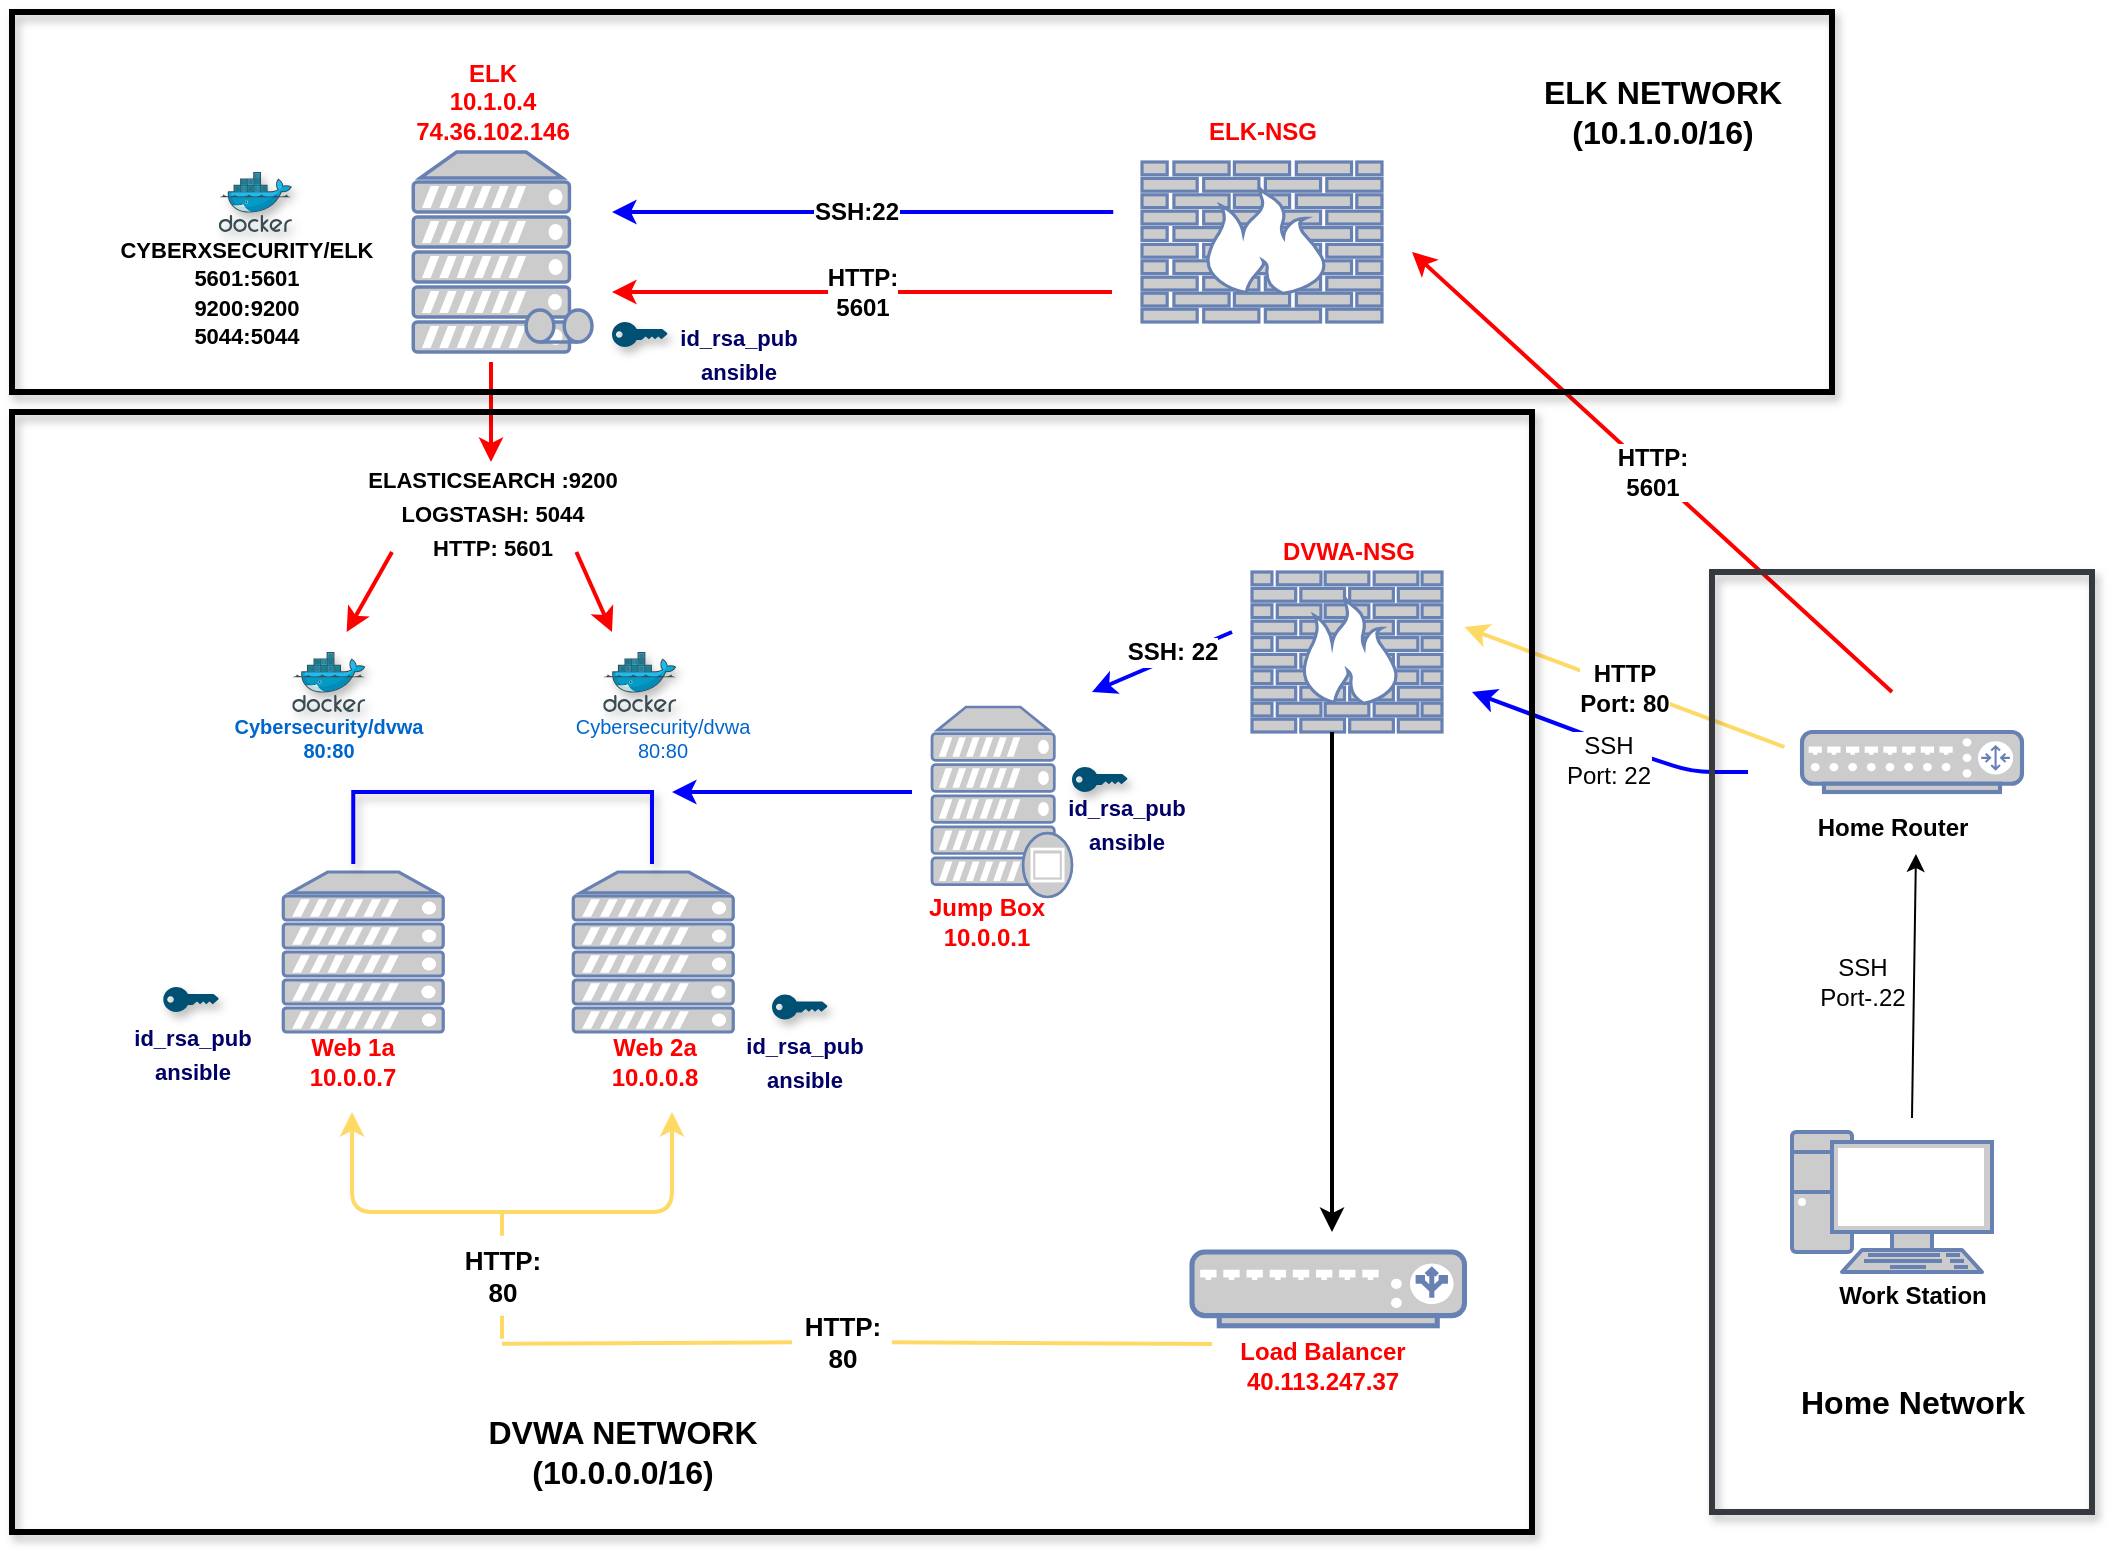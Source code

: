 <mxfile version="14.1.2" type="device"><diagram id="B3P3aH6pSxoLY1Mthxdq" name="Page-1"><mxGraphModel dx="2272" dy="1862" grid="1" gridSize="10" guides="1" tooltips="1" connect="1" arrows="1" fold="1" page="1" pageScale="1" pageWidth="850" pageHeight="1100" math="0" shadow="0"><root><mxCell id="0"/><mxCell id="1" parent="0"/><mxCell id="GywWBTk51DL5rh3uen2d-37" value="" style="edgeStyle=segmentEdgeStyle;endArrow=classic;html=1;strokeWidth=2;strokeColor=#FFD966;" edge="1" parent="1"><mxGeometry width="50" height="50" relative="1" as="geometry"><mxPoint x="70" y="580" as="sourcePoint"/><mxPoint x="-29.97" y="530" as="targetPoint"/><Array as="points"><mxPoint x="-30" y="580"/></Array></mxGeometry></mxCell><mxCell id="wyHkbwW1nsw0tqH6M_qt-5" value="" style="fontColor=#0066CC;verticalAlign=top;verticalLabelPosition=bottom;labelPosition=center;align=center;html=1;outlineConnect=0;fillColor=#CCCCCC;strokeColor=#6881B3;gradientColor=none;gradientDirection=north;strokeWidth=2;shape=mxgraph.networks.server;" parent="1" vertex="1"><mxGeometry x="80.63" y="410" width="80" height="80" as="geometry"/></mxCell><mxCell id="wyHkbwW1nsw0tqH6M_qt-6" value="" style="fontColor=#0066CC;verticalAlign=top;verticalLabelPosition=bottom;labelPosition=center;align=center;html=1;outlineConnect=0;fillColor=#CCCCCC;strokeColor=#6881B3;gradientColor=none;gradientDirection=north;strokeWidth=2;shape=mxgraph.networks.firewall;" parent="1" vertex="1"><mxGeometry x="420" y="260" width="95" height="80" as="geometry"/></mxCell><mxCell id="wyHkbwW1nsw0tqH6M_qt-8" value="" style="fontColor=#0066CC;verticalAlign=top;verticalLabelPosition=bottom;labelPosition=center;align=center;html=1;outlineConnect=0;fillColor=#CCCCCC;strokeColor=#6881B3;gradientColor=none;gradientDirection=north;strokeWidth=2;shape=mxgraph.networks.pc;" parent="1" vertex="1"><mxGeometry x="690" y="540" width="100" height="70" as="geometry"/></mxCell><mxCell id="wyHkbwW1nsw0tqH6M_qt-9" value="" style="fontColor=#0066CC;verticalAlign=top;verticalLabelPosition=bottom;labelPosition=center;align=center;html=1;outlineConnect=0;fillColor=#CCCCCC;strokeColor=#6881B3;gradientColor=none;gradientDirection=north;strokeWidth=2;shape=mxgraph.networks.router;" parent="1" vertex="1"><mxGeometry x="695" y="340" width="110" height="30" as="geometry"/></mxCell><mxCell id="wyHkbwW1nsw0tqH6M_qt-12" value="" style="fontColor=#0066CC;verticalAlign=top;verticalLabelPosition=bottom;labelPosition=center;align=center;html=1;outlineConnect=0;fillColor=#CCCCCC;strokeColor=#6881B3;gradientColor=none;gradientDirection=north;strokeWidth=2;shape=mxgraph.networks.firewall;" parent="1" vertex="1"><mxGeometry x="365" y="55" width="120" height="80" as="geometry"/></mxCell><mxCell id="wyHkbwW1nsw0tqH6M_qt-13" value="" style="fontColor=#0066CC;verticalAlign=top;verticalLabelPosition=bottom;labelPosition=center;align=center;html=1;outlineConnect=0;fillColor=#CCCCCC;strokeColor=#6881B3;gradientColor=none;gradientDirection=north;strokeWidth=2;shape=mxgraph.networks.server;" parent="1" vertex="1"><mxGeometry x="-64.37" y="410" width="80" height="80" as="geometry"/></mxCell><mxCell id="wyHkbwW1nsw0tqH6M_qt-14" value="" style="fontColor=#0066CC;verticalAlign=top;verticalLabelPosition=bottom;labelPosition=center;align=center;html=1;outlineConnect=0;fillColor=#CCCCCC;strokeColor=#6881B3;gradientColor=none;gradientDirection=north;strokeWidth=2;shape=mxgraph.networks.load_balancer;" parent="1" vertex="1"><mxGeometry x="390" y="600" width="136.25" height="36.88" as="geometry"/></mxCell><mxCell id="wyHkbwW1nsw0tqH6M_qt-16" value="" style="verticalAlign=top;verticalLabelPosition=bottom;labelPosition=center;align=center;html=1;outlineConnect=0;fillColor=#CCCCCC;strokeColor=#6881B3;gradientColor=none;gradientDirection=north;strokeWidth=2;shape=mxgraph.networks.proxy_server;fontColor=#00FF00;" parent="1" vertex="1"><mxGeometry x="260" y="327.5" width="70" height="95" as="geometry"/></mxCell><mxCell id="wyHkbwW1nsw0tqH6M_qt-24" value="" style="fontColor=#0066CC;verticalAlign=top;verticalLabelPosition=bottom;labelPosition=center;align=center;html=1;outlineConnect=0;fillColor=#CCCCCC;strokeColor=#6881B3;gradientColor=none;gradientDirection=north;strokeWidth=2;shape=mxgraph.networks.tape_storage;glass=1;" parent="1" vertex="1"><mxGeometry x="0.63" y="50" width="89.37" height="100" as="geometry"/></mxCell><mxCell id="wyHkbwW1nsw0tqH6M_qt-30" value="" style="endArrow=classic;html=1;entryX=0.633;entryY=1.175;entryDx=0;entryDy=0;entryPerimeter=0;" parent="1" edge="1" target="GywWBTk51DL5rh3uen2d-102"><mxGeometry width="50" height="50" relative="1" as="geometry"><mxPoint x="750" y="533" as="sourcePoint"/><mxPoint x="750" y="482.51" as="targetPoint"/><Array as="points"><mxPoint x="749.5" y="532.51"/></Array></mxGeometry></mxCell><mxCell id="wyHkbwW1nsw0tqH6M_qt-37" value="&lt;span&gt;ELK&lt;/span&gt;-&lt;span&gt;NSG&lt;/span&gt;" style="text;html=1;resizable=0;autosize=1;align=center;verticalAlign=middle;points=[];fillColor=none;strokeColor=none;rounded=0;glass=1;fontStyle=1;fontColor=#FF0000;" parent="1" vertex="1"><mxGeometry x="390" y="30" width="70" height="20" as="geometry"/></mxCell><mxCell id="wyHkbwW1nsw0tqH6M_qt-38" value="&lt;b style=&quot;font-size: 16px&quot;&gt;ELK NETWORK&lt;br&gt;(10.1.0.0/16)&lt;/b&gt;" style="text;html=1;resizable=0;autosize=1;align=center;verticalAlign=middle;points=[];fillColor=none;strokeColor=none;rounded=0;glass=1;" parent="1" vertex="1"><mxGeometry x="560" y="10" width="130" height="40" as="geometry"/></mxCell><mxCell id="wyHkbwW1nsw0tqH6M_qt-46" value="&lt;span&gt;DVWA-NSG&lt;/span&gt;" style="text;html=1;resizable=0;autosize=1;align=center;verticalAlign=middle;points=[];fillColor=none;strokeColor=none;rounded=0;glass=1;fontStyle=1;fontColor=#FF0000;" parent="1" vertex="1"><mxGeometry x="427.5" y="240" width="80" height="20" as="geometry"/></mxCell><mxCell id="wyHkbwW1nsw0tqH6M_qt-49" value="&lt;b style=&quot;font-size: 11px&quot;&gt;CYBERXSECURITY/ELK&lt;br&gt;5601:5601&lt;br&gt;9200:9200&lt;br&gt;5044:5044&lt;/b&gt;" style="text;html=1;resizable=0;autosize=1;align=center;verticalAlign=middle;points=[];fillColor=none;strokeColor=none;rounded=0;glass=1;" parent="1" vertex="1"><mxGeometry x="-152.67" y="90" width="140" height="60" as="geometry"/></mxCell><mxCell id="wyHkbwW1nsw0tqH6M_qt-50" value="ELK&lt;br&gt;10.1.0.4&lt;br&gt;74.36.102.146" style="text;html=1;resizable=0;autosize=1;align=center;verticalAlign=middle;points=[];fillColor=none;strokeColor=none;rounded=0;glass=1;fontStyle=1;fontColor=#FF0000;" parent="1" vertex="1"><mxGeometry x="-5" width="90" height="50" as="geometry"/></mxCell><mxCell id="GywWBTk51DL5rh3uen2d-1" value="Jump Box&lt;br&gt;10.0.0.1" style="text;html=1;resizable=0;autosize=1;align=center;verticalAlign=middle;points=[];fillColor=none;strokeColor=none;rounded=0;fontStyle=1;fontColor=#FF0000;" vertex="1" parent="1"><mxGeometry x="251.74" y="420" width="70" height="30" as="geometry"/></mxCell><mxCell id="GywWBTk51DL5rh3uen2d-2" value="Load Balancer&lt;br&gt;40.113.247.37" style="text;html=1;resizable=0;autosize=1;align=center;verticalAlign=middle;points=[];fillColor=none;strokeColor=none;rounded=0;fontStyle=1;fontColor=#FF0000;" vertex="1" parent="1"><mxGeometry x="405" y="641.88" width="100" height="30" as="geometry"/></mxCell><mxCell id="GywWBTk51DL5rh3uen2d-9" value="&lt;b&gt;Work Station&lt;/b&gt;" style="text;html=1;resizable=0;autosize=1;align=center;verticalAlign=middle;points=[];fillColor=none;strokeColor=none;rounded=0;" vertex="1" parent="1"><mxGeometry x="705" y="611.88" width="90" height="20" as="geometry"/></mxCell><mxCell id="GywWBTk51DL5rh3uen2d-10" value="SSH&lt;br&gt;Port-.22" style="text;html=1;resizable=0;autosize=1;align=center;verticalAlign=middle;points=[];fillColor=none;strokeColor=none;rounded=0;" vertex="1" parent="1"><mxGeometry x="695" y="450" width="60" height="30" as="geometry"/></mxCell><mxCell id="GywWBTk51DL5rh3uen2d-11" value="Web 1a&lt;br&gt;10.0.0.7" style="text;html=1;resizable=0;autosize=1;align=center;verticalAlign=middle;points=[];fillColor=none;strokeColor=none;rounded=0;fontStyle=1;fontColor=#FF0000;" vertex="1" parent="1"><mxGeometry x="-60" y="490" width="60" height="30" as="geometry"/></mxCell><mxCell id="GywWBTk51DL5rh3uen2d-12" value="Web 2a&lt;br&gt;10.0.0.8" style="text;html=1;resizable=0;autosize=1;align=center;verticalAlign=middle;points=[];fillColor=none;strokeColor=none;rounded=0;fontStyle=1;fontColor=#FF0000;" vertex="1" parent="1"><mxGeometry x="90.63" y="490" width="60" height="30" as="geometry"/></mxCell><mxCell id="GywWBTk51DL5rh3uen2d-17" value="&lt;font style=&quot;font-size: 10px;&quot;&gt;Cybersecurity/dvwa&lt;br style=&quot;font-size: 10px;&quot;&gt;80:80&lt;/font&gt;" style="text;html=1;resizable=0;autosize=1;align=center;verticalAlign=middle;points=[];fillColor=none;strokeColor=none;rounded=0;fontStyle=0;fontColor=#0066CC;fontSize=10;" vertex="1" parent="1"><mxGeometry x="75.0" y="327.5" width="100" height="30" as="geometry"/></mxCell><mxCell id="GywWBTk51DL5rh3uen2d-18" value="Cybersecurity/dvwa&lt;br style=&quot;font-size: 10px;&quot;&gt;80:80" style="text;html=1;resizable=0;autosize=1;align=center;verticalAlign=middle;points=[];fillColor=none;strokeColor=none;rounded=0;fontStyle=1;fontColor=#0066CC;fontSize=10;" vertex="1" parent="1"><mxGeometry x="-96.59" y="327.5" width="110" height="30" as="geometry"/></mxCell><mxCell id="GywWBTk51DL5rh3uen2d-24" value="" style="endArrow=classic;html=1;strokeWidth=2;strokeColor=#FFD966;" edge="1" parent="1"><mxGeometry relative="1" as="geometry"><mxPoint x="686.25" y="347.498" as="sourcePoint"/><mxPoint x="526.25" y="287.5" as="targetPoint"/></mxGeometry></mxCell><mxCell id="GywWBTk51DL5rh3uen2d-25" value="HTTP&lt;br style=&quot;font-size: 12px;&quot;&gt;Port: 80" style="edgeLabel;resizable=0;html=1;align=center;verticalAlign=middle;fontStyle=1;fontSize=12;" connectable="0" vertex="1" parent="GywWBTk51DL5rh3uen2d-24"><mxGeometry relative="1" as="geometry"/></mxCell><mxCell id="GywWBTk51DL5rh3uen2d-26" value="" style="endArrow=classic;html=1;strokeWidth=2;strokeColor=#0000FF;" edge="1" parent="1"><mxGeometry relative="1" as="geometry"><mxPoint x="668" y="360" as="sourcePoint"/><mxPoint x="530" y="320" as="targetPoint"/><Array as="points"><mxPoint x="640" y="360"/><mxPoint x="610" y="350"/></Array></mxGeometry></mxCell><mxCell id="GywWBTk51DL5rh3uen2d-27" value="SSH&lt;br style=&quot;font-size: 12px;&quot;&gt;Port: 22" style="edgeLabel;resizable=0;html=1;align=center;verticalAlign=middle;fontSize=12;" connectable="0" vertex="1" parent="GywWBTk51DL5rh3uen2d-26"><mxGeometry relative="1" as="geometry"><mxPoint y="8.02" as="offset"/></mxGeometry></mxCell><mxCell id="GywWBTk51DL5rh3uen2d-29" value="" style="endArrow=classic;html=1;strokeWidth=2;strokeColor=#0000FF;" edge="1" parent="1"><mxGeometry relative="1" as="geometry"><mxPoint x="410" y="290" as="sourcePoint"/><mxPoint x="340" y="320" as="targetPoint"/></mxGeometry></mxCell><mxCell id="GywWBTk51DL5rh3uen2d-30" value="SSH: 22" style="edgeLabel;resizable=0;html=1;align=center;verticalAlign=middle;fontSize=12;fontStyle=1" connectable="0" vertex="1" parent="GywWBTk51DL5rh3uen2d-29"><mxGeometry relative="1" as="geometry"><mxPoint x="5" y="-5.5" as="offset"/></mxGeometry></mxCell><mxCell id="GywWBTk51DL5rh3uen2d-38" value="" style="edgeStyle=segmentEdgeStyle;endArrow=classic;html=1;strokeWidth=2;strokeColor=#FFD966;" edge="1" parent="1"><mxGeometry width="50" height="50" relative="1" as="geometry"><mxPoint x="60" y="580" as="sourcePoint"/><mxPoint x="130" y="530" as="targetPoint"/><Array as="points"><mxPoint x="130" y="580"/></Array></mxGeometry></mxCell><mxCell id="GywWBTk51DL5rh3uen2d-39" value="" style="endArrow=classic;html=1;strokeWidth=2;strokeColor=#FF0000;" edge="1" parent="1"><mxGeometry relative="1" as="geometry"><mxPoint x="740" y="320" as="sourcePoint"/><mxPoint x="500" y="100" as="targetPoint"/></mxGeometry></mxCell><mxCell id="GywWBTk51DL5rh3uen2d-40" value="HTTP:&lt;br style=&quot;font-size: 12px;&quot;&gt;5601" style="edgeLabel;resizable=0;html=1;align=center;verticalAlign=middle;fontStyle=1;fontSize=12;" connectable="0" vertex="1" parent="GywWBTk51DL5rh3uen2d-39"><mxGeometry relative="1" as="geometry"/></mxCell><mxCell id="GywWBTk51DL5rh3uen2d-42" value="" style="endArrow=none;html=1;strokeWidth=2;strokeColor=#FFD966;" edge="1" parent="1" source="GywWBTk51DL5rh3uen2d-45"><mxGeometry width="50" height="50" relative="1" as="geometry"><mxPoint x="45" y="643.38" as="sourcePoint"/><mxPoint x="45" y="580.38" as="targetPoint"/></mxGeometry></mxCell><mxCell id="GywWBTk51DL5rh3uen2d-43" value="" style="endArrow=none;html=1;strokeWidth=2;strokeColor=#FFD966;" edge="1" parent="1" source="GywWBTk51DL5rh3uen2d-44"><mxGeometry width="50" height="50" relative="1" as="geometry"><mxPoint x="45" y="645.88" as="sourcePoint"/><mxPoint x="400" y="646" as="targetPoint"/></mxGeometry></mxCell><mxCell id="GywWBTk51DL5rh3uen2d-46" value="" style="endArrow=classic;html=1;strokeWidth=2;strokeColor=#0000FF;" edge="1" parent="1"><mxGeometry relative="1" as="geometry"><mxPoint x="350.63" y="80" as="sourcePoint"/><mxPoint x="100" y="80" as="targetPoint"/></mxGeometry></mxCell><mxCell id="GywWBTk51DL5rh3uen2d-47" value="SSH:22" style="edgeLabel;resizable=0;html=1;align=center;verticalAlign=middle;fontStyle=1;fontSize=12;" connectable="0" vertex="1" parent="GywWBTk51DL5rh3uen2d-46"><mxGeometry relative="1" as="geometry"><mxPoint x="-3" as="offset"/></mxGeometry></mxCell><mxCell id="GywWBTk51DL5rh3uen2d-48" value="" style="endArrow=classic;html=1;strokeWidth=2;strokeColor=#FF0000;" edge="1" parent="1"><mxGeometry relative="1" as="geometry"><mxPoint x="350" y="120" as="sourcePoint"/><mxPoint x="100" y="120" as="targetPoint"/><Array as="points"><mxPoint x="230" y="120"/></Array></mxGeometry></mxCell><mxCell id="GywWBTk51DL5rh3uen2d-49" value="HTTP:&lt;br style=&quot;font-size: 12px;&quot;&gt;5601" style="edgeLabel;resizable=0;html=1;align=center;verticalAlign=middle;fontStyle=1;fontSize=12;" connectable="0" vertex="1" parent="GywWBTk51DL5rh3uen2d-48"><mxGeometry relative="1" as="geometry"/></mxCell><mxCell id="GywWBTk51DL5rh3uen2d-44" value="HTTP:&lt;br style=&quot;font-size: 13px;&quot;&gt;80" style="text;html=1;resizable=0;autosize=1;align=center;verticalAlign=middle;points=[];fillColor=none;strokeColor=none;rounded=0;fontStyle=1;fontSize=13;" vertex="1" parent="1"><mxGeometry x="190" y="625" width="50" height="40" as="geometry"/></mxCell><mxCell id="GywWBTk51DL5rh3uen2d-50" value="" style="endArrow=none;html=1;strokeWidth=2;strokeColor=#FFD966;" edge="1" parent="1" target="GywWBTk51DL5rh3uen2d-44"><mxGeometry width="50" height="50" relative="1" as="geometry"><mxPoint x="45" y="645.88" as="sourcePoint"/><mxPoint x="400" y="646" as="targetPoint"/></mxGeometry></mxCell><mxCell id="GywWBTk51DL5rh3uen2d-45" value="HTTP:&lt;br style=&quot;font-size: 13px;&quot;&gt;80" style="text;html=1;resizable=0;autosize=1;align=center;verticalAlign=middle;points=[];fillColor=none;strokeColor=none;rounded=0;fontSize=13;fontStyle=1" vertex="1" parent="1"><mxGeometry x="20.0" y="591.88" width="50" height="40" as="geometry"/></mxCell><mxCell id="GywWBTk51DL5rh3uen2d-51" value="" style="endArrow=none;html=1;strokeWidth=2;strokeColor=#FFD966;" edge="1" parent="1" target="GywWBTk51DL5rh3uen2d-45"><mxGeometry width="50" height="50" relative="1" as="geometry"><mxPoint x="45" y="643.38" as="sourcePoint"/><mxPoint x="45" y="580.38" as="targetPoint"/></mxGeometry></mxCell><mxCell id="GywWBTk51DL5rh3uen2d-53" value="" style="verticalLabelPosition=bottom;verticalAlign=top;html=1;shape=mxgraph.basic.rect;fillColor2=none;strokeWidth=3;size=20;indent=5;shadow=1;sketch=0;strokeColor=#36393d;fillColor=none;" vertex="1" parent="1"><mxGeometry x="650" y="260" width="190" height="470" as="geometry"/></mxCell><mxCell id="GywWBTk51DL5rh3uen2d-54" value="Home Network&lt;br style=&quot;font-size: 16px;&quot;&gt;" style="text;html=1;resizable=0;autosize=1;align=center;verticalAlign=middle;points=[];fillColor=none;strokeColor=none;rounded=0;shadow=1;sketch=0;fontSize=16;fontStyle=1" vertex="1" parent="1"><mxGeometry x="685" y="665" width="130" height="20" as="geometry"/></mxCell><mxCell id="GywWBTk51DL5rh3uen2d-56" value="" style="aspect=fixed;html=1;points=[];align=center;image;fontSize=12;image=img/lib/mscae/Docker.svg;shadow=1;sketch=0;strokeWidth=3;fillColor=none;gradientColor=none;" vertex="1" parent="1"><mxGeometry x="95.59" y="300" width="36.59" height="30" as="geometry"/></mxCell><mxCell id="GywWBTk51DL5rh3uen2d-57" value="" style="aspect=fixed;html=1;points=[];align=center;image;fontSize=12;image=img/lib/mscae/Docker.svg;shadow=1;sketch=0;strokeWidth=3;fillColor=none;gradientColor=none;" vertex="1" parent="1"><mxGeometry x="-59.88" y="300" width="36.59" height="30" as="geometry"/></mxCell><mxCell id="GywWBTk51DL5rh3uen2d-58" value="&lt;font style=&quot;font-size: 11px&quot;&gt;ELASTICSEARCH :9200&lt;br&gt;LOGSTASH: 5044&lt;br&gt;HTTP: 5601&lt;br style=&quot;font-size: 14px&quot;&gt;&lt;/font&gt;" style="text;html=1;resizable=0;autosize=1;align=center;verticalAlign=middle;points=[];fillColor=none;strokeColor=none;rounded=0;shadow=1;sketch=0;fontSize=14;fontStyle=1" vertex="1" parent="1"><mxGeometry x="-30" y="200" width="140" height="60" as="geometry"/></mxCell><mxCell id="GywWBTk51DL5rh3uen2d-59" value="" style="endArrow=classic;html=1;fontSize=14;strokeWidth=2;strokeColor=#FF0000;" edge="1" parent="1"><mxGeometry width="50" height="50" relative="1" as="geometry"><mxPoint x="39.5" y="155" as="sourcePoint"/><mxPoint x="39.5" y="205" as="targetPoint"/></mxGeometry></mxCell><mxCell id="GywWBTk51DL5rh3uen2d-62" value="" style="aspect=fixed;html=1;points=[];align=center;image;fontSize=12;image=img/lib/mscae/Docker.svg;shadow=1;sketch=0;strokeWidth=3;fillColor=none;gradientColor=none;" vertex="1" parent="1"><mxGeometry x="-96.59" y="60" width="36.59" height="30" as="geometry"/></mxCell><mxCell id="GywWBTk51DL5rh3uen2d-63" value="" style="rounded=0;whiteSpace=wrap;html=1;shadow=1;sketch=0;strokeWidth=3;fillColor=none;gradientColor=none;fontSize=14;" vertex="1" parent="1"><mxGeometry x="-200" y="-20" width="910" height="190" as="geometry"/></mxCell><mxCell id="GywWBTk51DL5rh3uen2d-65" value="" style="rounded=0;whiteSpace=wrap;html=1;shadow=1;sketch=0;strokeWidth=3;fillColor=none;gradientColor=none;fontSize=14;" vertex="1" parent="1"><mxGeometry x="-200" y="180" width="760" height="560" as="geometry"/></mxCell><mxCell id="GywWBTk51DL5rh3uen2d-66" value="&lt;b style=&quot;font-size: 16px&quot;&gt;DVWA NETWORK&lt;br&gt;(10.0.0.0/16)&lt;/b&gt;" style="text;html=1;resizable=0;autosize=1;align=center;verticalAlign=middle;points=[];fillColor=none;strokeColor=none;rounded=0;shadow=1;sketch=0;fontSize=14;" vertex="1" parent="1"><mxGeometry x="30" y="680" width="150" height="40" as="geometry"/></mxCell><mxCell id="GywWBTk51DL5rh3uen2d-69" value="" style="points=[[0,0.5,0],[0.24,0,0],[0.5,0.28,0],[0.995,0.475,0],[0.5,0.72,0],[0.24,1,0]];verticalLabelPosition=bottom;html=1;verticalAlign=top;aspect=fixed;align=center;pointerEvents=1;shape=mxgraph.cisco19.key;fillColor=#005073;strokeColor=none;shadow=1;sketch=0;fontSize=14;fontColor=#FFD966;" vertex="1" parent="1"><mxGeometry x="180.0" y="471.25" width="27.78" height="12.5" as="geometry"/></mxCell><mxCell id="GywWBTk51DL5rh3uen2d-70" value="" style="points=[[0,0.5,0],[0.24,0,0],[0.5,0.28,0],[0.995,0.475,0],[0.5,0.72,0],[0.24,1,0]];verticalLabelPosition=bottom;html=1;verticalAlign=top;aspect=fixed;align=center;pointerEvents=1;shape=mxgraph.cisco19.key;fillColor=#005073;strokeColor=none;shadow=1;sketch=0;fontSize=14;" vertex="1" parent="1"><mxGeometry x="-124.37" y="467.5" width="27.78" height="12.5" as="geometry"/></mxCell><mxCell id="GywWBTk51DL5rh3uen2d-71" value="" style="points=[[0,0.5,0],[0.24,0,0],[0.5,0.28,0],[0.995,0.475,0],[0.5,0.72,0],[0.24,1,0]];verticalLabelPosition=bottom;html=1;verticalAlign=top;aspect=fixed;align=center;pointerEvents=1;shape=mxgraph.cisco19.key;fillColor=#005073;strokeColor=none;shadow=1;sketch=0;fontSize=14;" vertex="1" parent="1"><mxGeometry x="100" y="135" width="27.78" height="12.5" as="geometry"/></mxCell><mxCell id="GywWBTk51DL5rh3uen2d-72" value="" style="points=[[0,0.5,0],[0.24,0,0],[0.5,0.28,0],[0.995,0.475,0],[0.5,0.72,0],[0.24,1,0]];verticalLabelPosition=bottom;html=1;verticalAlign=top;aspect=fixed;align=center;pointerEvents=1;shape=mxgraph.cisco19.key;fillColor=#005073;strokeColor=none;shadow=1;sketch=0;fontSize=14;" vertex="1" parent="1"><mxGeometry x="330" y="357.5" width="27.78" height="12.5" as="geometry"/></mxCell><mxCell id="GywWBTk51DL5rh3uen2d-74" value="&lt;font style=&quot;font-size: 11px&quot; color=&quot;#000066&quot;&gt;id_rsa_pub&lt;br&gt;ansible&lt;/font&gt;" style="text;html=1;resizable=0;autosize=1;align=center;verticalAlign=middle;points=[];fillColor=none;strokeColor=none;rounded=0;shadow=1;sketch=0;fontSize=14;fontStyle=1" vertex="1" parent="1"><mxGeometry x="160.63" y="483.75" width="70" height="40" as="geometry"/></mxCell><mxCell id="GywWBTk51DL5rh3uen2d-76" value="&lt;font style=&quot;font-size: 11px&quot; color=&quot;#000066&quot;&gt;id_rsa_pub&lt;br&gt;ansible&lt;/font&gt;" style="text;html=1;resizable=0;autosize=1;align=center;verticalAlign=middle;points=[];fillColor=none;strokeColor=none;rounded=0;shadow=1;sketch=0;fontSize=14;fontStyle=1" vertex="1" parent="1"><mxGeometry x="-145.48" y="480" width="70" height="40" as="geometry"/></mxCell><mxCell id="GywWBTk51DL5rh3uen2d-77" value="&lt;font style=&quot;font-size: 11px&quot; color=&quot;#000066&quot;&gt;id_rsa_pub&lt;br&gt;ansible&lt;/font&gt;" style="text;html=1;resizable=0;autosize=1;align=center;verticalAlign=middle;points=[];fillColor=none;strokeColor=none;rounded=0;shadow=1;sketch=0;fontSize=14;fontStyle=1" vertex="1" parent="1"><mxGeometry x="127.78" y="130" width="70" height="40" as="geometry"/></mxCell><mxCell id="GywWBTk51DL5rh3uen2d-78" value="&lt;font style=&quot;font-size: 11px&quot; color=&quot;#000066&quot;&gt;id_rsa_pub&lt;br&gt;ansible&lt;/font&gt;" style="text;html=1;resizable=0;autosize=1;align=center;verticalAlign=middle;points=[];fillColor=none;strokeColor=none;rounded=0;shadow=1;sketch=0;fontSize=14;fontStyle=1" vertex="1" parent="1"><mxGeometry x="321.74" y="365" width="70" height="40" as="geometry"/></mxCell><mxCell id="GywWBTk51DL5rh3uen2d-86" value="" style="endArrow=classic;html=1;fontSize=14;fontColor=#FFD966;exitX=0.421;exitY=1;exitDx=0;exitDy=0;exitPerimeter=0;strokeWidth=2;" edge="1" parent="1" source="wyHkbwW1nsw0tqH6M_qt-6"><mxGeometry width="50" height="50" relative="1" as="geometry"><mxPoint x="460" y="365" as="sourcePoint"/><mxPoint x="460" y="590" as="targetPoint"/></mxGeometry></mxCell><mxCell id="GywWBTk51DL5rh3uen2d-90" value="" style="shape=partialRectangle;whiteSpace=wrap;html=1;bottom=1;right=1;left=1;top=0;fillColor=none;routingCenterX=-0.5;shadow=1;sketch=0;strokeWidth=2;fontSize=14;fontColor=#0066CC;direction=west;strokeColor=#0000FF;" vertex="1" parent="1"><mxGeometry x="-29.37" y="370" width="149.37" height="35" as="geometry"/></mxCell><mxCell id="GywWBTk51DL5rh3uen2d-96" value="" style="endArrow=classic;html=1;strokeWidth=2;fontSize=10;fontColor=#0000FF;strokeColor=#0000FF;" edge="1" parent="1"><mxGeometry width="50" height="50" relative="1" as="geometry"><mxPoint x="250" y="370" as="sourcePoint"/><mxPoint x="130" y="370" as="targetPoint"/></mxGeometry></mxCell><mxCell id="GywWBTk51DL5rh3uen2d-99" value="" style="endArrow=classic;html=1;strokeWidth=2;fontSize=12;fontColor=#0066CC;strokeColor=#FF0000;" edge="1" parent="1"><mxGeometry width="50" height="50" relative="1" as="geometry"><mxPoint x="82.18" y="250" as="sourcePoint"/><mxPoint x="100" y="290" as="targetPoint"/></mxGeometry></mxCell><mxCell id="GywWBTk51DL5rh3uen2d-101" value="" style="endArrow=classic;html=1;strokeWidth=2;fontSize=12;fontColor=#0066CC;strokeColor=#FF0000;" edge="1" parent="1"><mxGeometry width="50" height="50" relative="1" as="geometry"><mxPoint x="-10" y="250" as="sourcePoint"/><mxPoint x="-32.68" y="290" as="targetPoint"/></mxGeometry></mxCell><mxCell id="GywWBTk51DL5rh3uen2d-102" value="&lt;font color=&quot;#000000&quot;&gt;&lt;b&gt;Home Router&lt;/b&gt;&lt;/font&gt;" style="text;html=1;resizable=0;autosize=1;align=center;verticalAlign=middle;points=[];fillColor=none;strokeColor=none;rounded=0;shadow=1;sketch=0;fontSize=12;fontColor=#0000FF;" vertex="1" parent="1"><mxGeometry x="695" y="377.5" width="90" height="20" as="geometry"/></mxCell></root></mxGraphModel></diagram></mxfile>